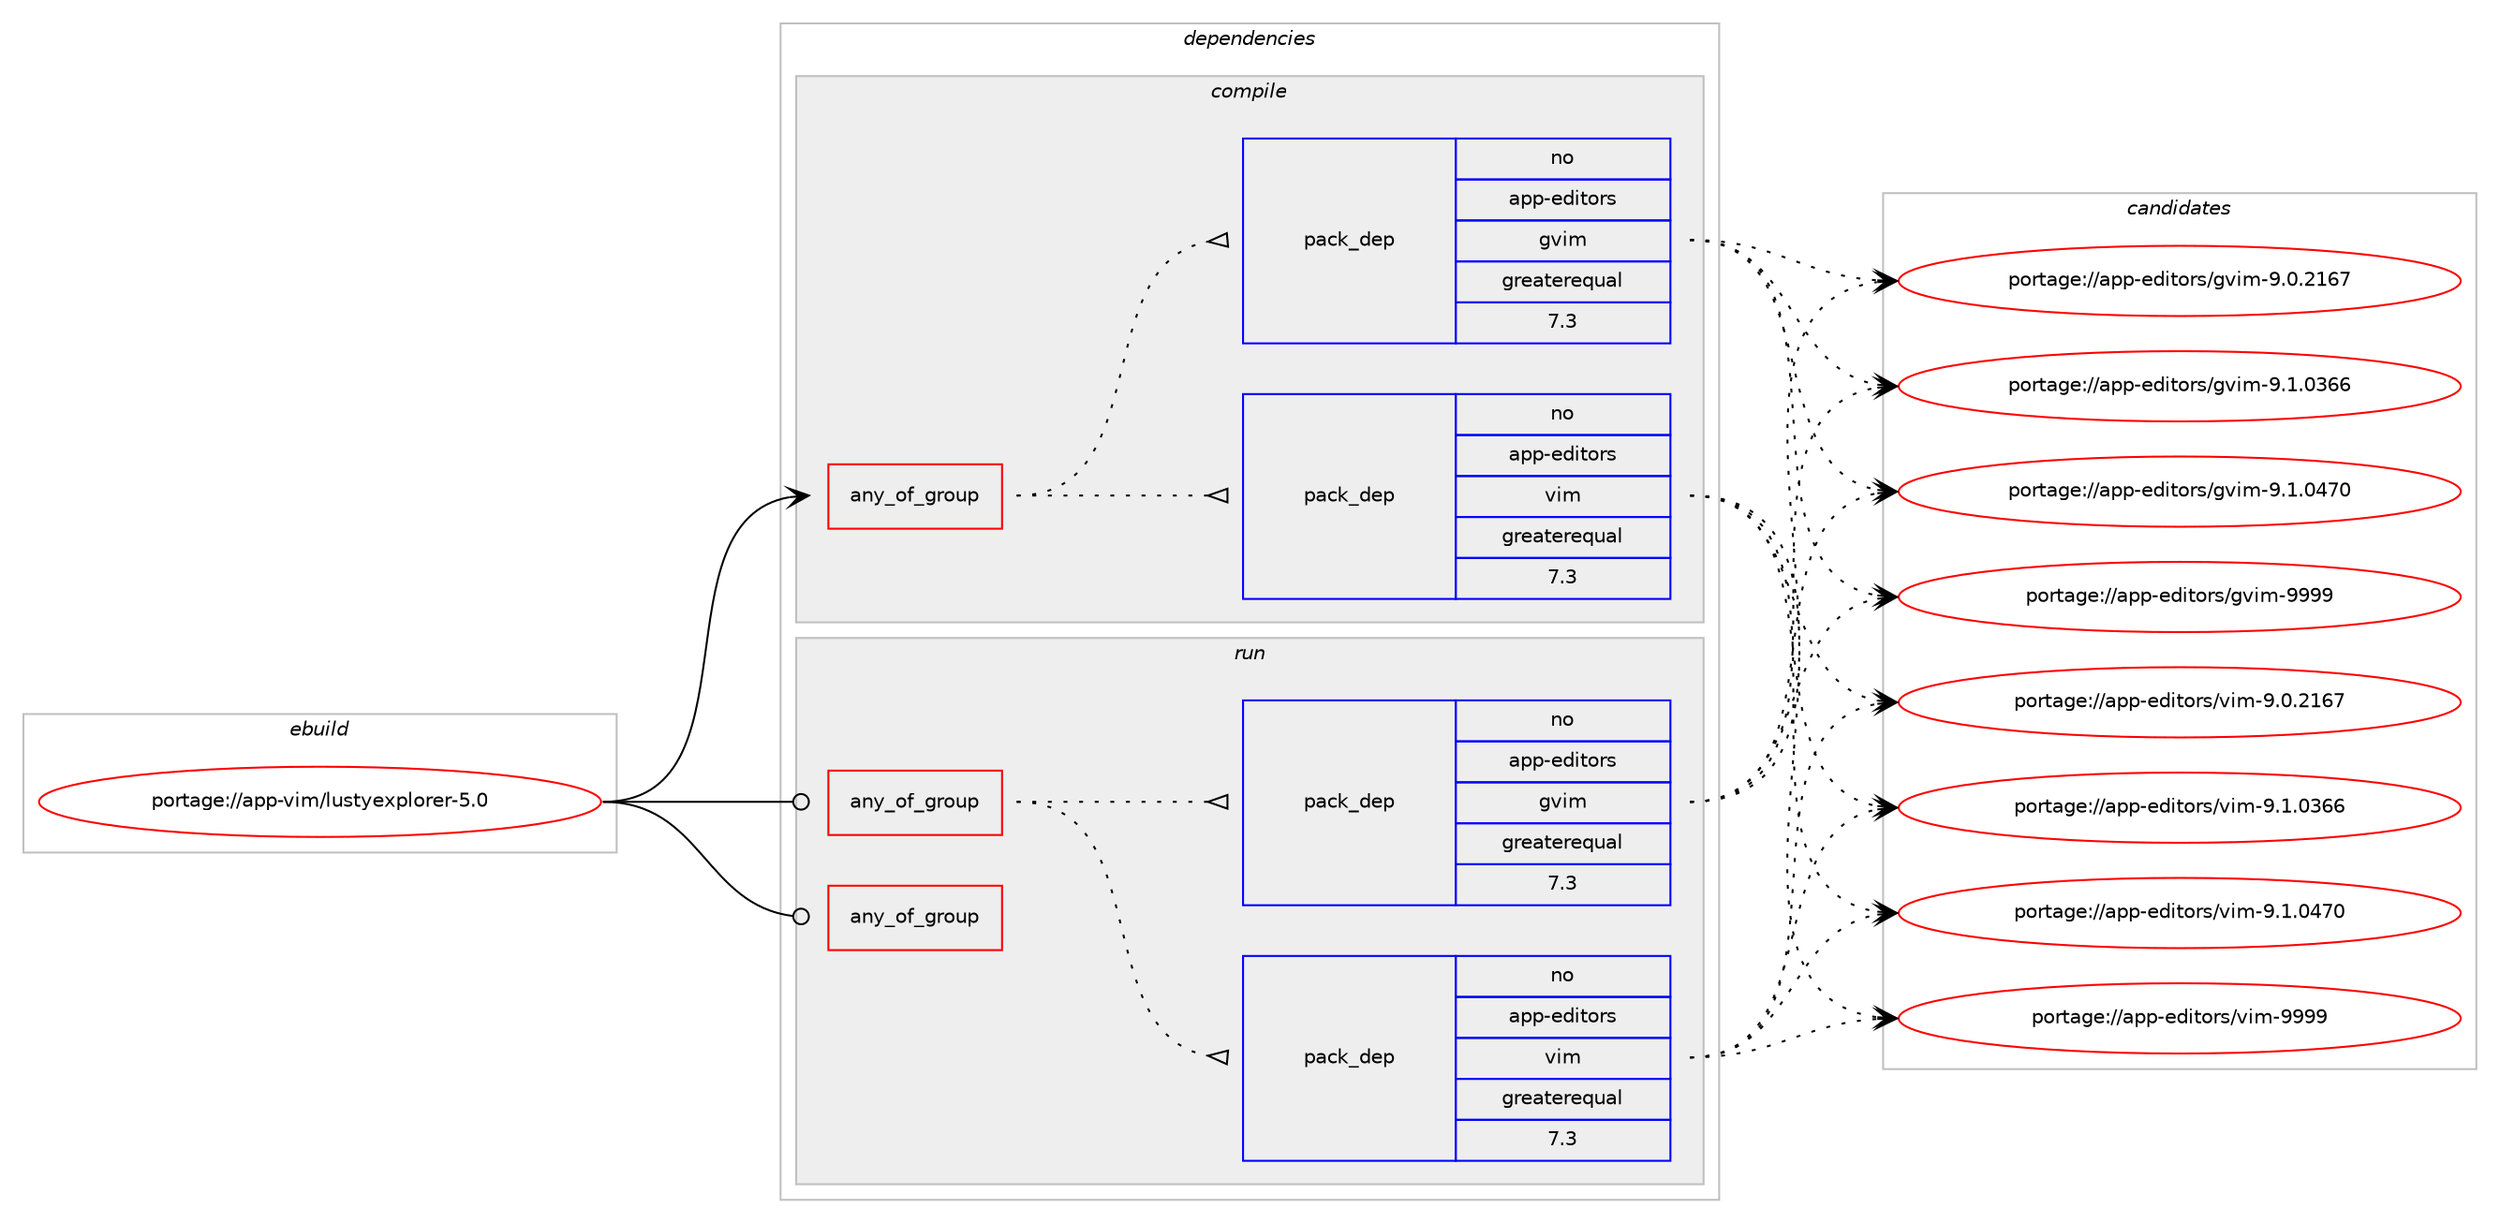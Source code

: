digraph prolog {

# *************
# Graph options
# *************

newrank=true;
concentrate=true;
compound=true;
graph [rankdir=LR,fontname=Helvetica,fontsize=10,ranksep=1.5];#, ranksep=2.5, nodesep=0.2];
edge  [arrowhead=vee];
node  [fontname=Helvetica,fontsize=10];

# **********
# The ebuild
# **********

subgraph cluster_leftcol {
color=gray;
rank=same;
label=<<i>ebuild</i>>;
id [label="portage://app-vim/lustyexplorer-5.0", color=red, width=4, href="../app-vim/lustyexplorer-5.0.svg"];
}

# ****************
# The dependencies
# ****************

subgraph cluster_midcol {
color=gray;
label=<<i>dependencies</i>>;
subgraph cluster_compile {
fillcolor="#eeeeee";
style=filled;
label=<<i>compile</i>>;
subgraph any622 {
dependency28002 [label=<<TABLE BORDER="0" CELLBORDER="1" CELLSPACING="0" CELLPADDING="4"><TR><TD CELLPADDING="10">any_of_group</TD></TR></TABLE>>, shape=none, color=red];subgraph pack11389 {
dependency28003 [label=<<TABLE BORDER="0" CELLBORDER="1" CELLSPACING="0" CELLPADDING="4" WIDTH="220"><TR><TD ROWSPAN="6" CELLPADDING="30">pack_dep</TD></TR><TR><TD WIDTH="110">no</TD></TR><TR><TD>app-editors</TD></TR><TR><TD>vim</TD></TR><TR><TD>greaterequal</TD></TR><TR><TD>7.3</TD></TR></TABLE>>, shape=none, color=blue];
}
dependency28002:e -> dependency28003:w [weight=20,style="dotted",arrowhead="oinv"];
subgraph pack11390 {
dependency28004 [label=<<TABLE BORDER="0" CELLBORDER="1" CELLSPACING="0" CELLPADDING="4" WIDTH="220"><TR><TD ROWSPAN="6" CELLPADDING="30">pack_dep</TD></TR><TR><TD WIDTH="110">no</TD></TR><TR><TD>app-editors</TD></TR><TR><TD>gvim</TD></TR><TR><TD>greaterequal</TD></TR><TR><TD>7.3</TD></TR></TABLE>>, shape=none, color=blue];
}
dependency28002:e -> dependency28004:w [weight=20,style="dotted",arrowhead="oinv"];
}
id:e -> dependency28002:w [weight=20,style="solid",arrowhead="vee"];
}
subgraph cluster_compileandrun {
fillcolor="#eeeeee";
style=filled;
label=<<i>compile and run</i>>;
}
subgraph cluster_run {
fillcolor="#eeeeee";
style=filled;
label=<<i>run</i>>;
subgraph any623 {
dependency28005 [label=<<TABLE BORDER="0" CELLBORDER="1" CELLSPACING="0" CELLPADDING="4"><TR><TD CELLPADDING="10">any_of_group</TD></TR></TABLE>>, shape=none, color=red];subgraph pack11391 {
dependency28006 [label=<<TABLE BORDER="0" CELLBORDER="1" CELLSPACING="0" CELLPADDING="4" WIDTH="220"><TR><TD ROWSPAN="6" CELLPADDING="30">pack_dep</TD></TR><TR><TD WIDTH="110">no</TD></TR><TR><TD>app-editors</TD></TR><TR><TD>vim</TD></TR><TR><TD>greaterequal</TD></TR><TR><TD>7.3</TD></TR></TABLE>>, shape=none, color=blue];
}
dependency28005:e -> dependency28006:w [weight=20,style="dotted",arrowhead="oinv"];
subgraph pack11392 {
dependency28007 [label=<<TABLE BORDER="0" CELLBORDER="1" CELLSPACING="0" CELLPADDING="4" WIDTH="220"><TR><TD ROWSPAN="6" CELLPADDING="30">pack_dep</TD></TR><TR><TD WIDTH="110">no</TD></TR><TR><TD>app-editors</TD></TR><TR><TD>gvim</TD></TR><TR><TD>greaterequal</TD></TR><TR><TD>7.3</TD></TR></TABLE>>, shape=none, color=blue];
}
dependency28005:e -> dependency28007:w [weight=20,style="dotted",arrowhead="oinv"];
}
id:e -> dependency28005:w [weight=20,style="solid",arrowhead="odot"];
subgraph any624 {
dependency28008 [label=<<TABLE BORDER="0" CELLBORDER="1" CELLSPACING="0" CELLPADDING="4"><TR><TD CELLPADDING="10">any_of_group</TD></TR></TABLE>>, shape=none, color=red];# *** BEGIN UNKNOWN DEPENDENCY TYPE (TODO) ***
# dependency28008 -> package_dependency(portage://app-vim/lustyexplorer-5.0,run,no,app-editors,vim,none,[,,],[],[use(enable(ruby),none)])
# *** END UNKNOWN DEPENDENCY TYPE (TODO) ***

# *** BEGIN UNKNOWN DEPENDENCY TYPE (TODO) ***
# dependency28008 -> package_dependency(portage://app-vim/lustyexplorer-5.0,run,no,app-editors,gvim,none,[,,],[],[use(enable(ruby),none)])
# *** END UNKNOWN DEPENDENCY TYPE (TODO) ***

}
id:e -> dependency28008:w [weight=20,style="solid",arrowhead="odot"];
}
}

# **************
# The candidates
# **************

subgraph cluster_choices {
rank=same;
color=gray;
label=<<i>candidates</i>>;

subgraph choice11389 {
color=black;
nodesep=1;
choice971121124510110010511611111411547118105109455746484650495455 [label="portage://app-editors/vim-9.0.2167", color=red, width=4,href="../app-editors/vim-9.0.2167.svg"];
choice971121124510110010511611111411547118105109455746494648515454 [label="portage://app-editors/vim-9.1.0366", color=red, width=4,href="../app-editors/vim-9.1.0366.svg"];
choice971121124510110010511611111411547118105109455746494648525548 [label="portage://app-editors/vim-9.1.0470", color=red, width=4,href="../app-editors/vim-9.1.0470.svg"];
choice9711211245101100105116111114115471181051094557575757 [label="portage://app-editors/vim-9999", color=red, width=4,href="../app-editors/vim-9999.svg"];
dependency28003:e -> choice971121124510110010511611111411547118105109455746484650495455:w [style=dotted,weight="100"];
dependency28003:e -> choice971121124510110010511611111411547118105109455746494648515454:w [style=dotted,weight="100"];
dependency28003:e -> choice971121124510110010511611111411547118105109455746494648525548:w [style=dotted,weight="100"];
dependency28003:e -> choice9711211245101100105116111114115471181051094557575757:w [style=dotted,weight="100"];
}
subgraph choice11390 {
color=black;
nodesep=1;
choice971121124510110010511611111411547103118105109455746484650495455 [label="portage://app-editors/gvim-9.0.2167", color=red, width=4,href="../app-editors/gvim-9.0.2167.svg"];
choice971121124510110010511611111411547103118105109455746494648515454 [label="portage://app-editors/gvim-9.1.0366", color=red, width=4,href="../app-editors/gvim-9.1.0366.svg"];
choice971121124510110010511611111411547103118105109455746494648525548 [label="portage://app-editors/gvim-9.1.0470", color=red, width=4,href="../app-editors/gvim-9.1.0470.svg"];
choice9711211245101100105116111114115471031181051094557575757 [label="portage://app-editors/gvim-9999", color=red, width=4,href="../app-editors/gvim-9999.svg"];
dependency28004:e -> choice971121124510110010511611111411547103118105109455746484650495455:w [style=dotted,weight="100"];
dependency28004:e -> choice971121124510110010511611111411547103118105109455746494648515454:w [style=dotted,weight="100"];
dependency28004:e -> choice971121124510110010511611111411547103118105109455746494648525548:w [style=dotted,weight="100"];
dependency28004:e -> choice9711211245101100105116111114115471031181051094557575757:w [style=dotted,weight="100"];
}
subgraph choice11391 {
color=black;
nodesep=1;
choice971121124510110010511611111411547118105109455746484650495455 [label="portage://app-editors/vim-9.0.2167", color=red, width=4,href="../app-editors/vim-9.0.2167.svg"];
choice971121124510110010511611111411547118105109455746494648515454 [label="portage://app-editors/vim-9.1.0366", color=red, width=4,href="../app-editors/vim-9.1.0366.svg"];
choice971121124510110010511611111411547118105109455746494648525548 [label="portage://app-editors/vim-9.1.0470", color=red, width=4,href="../app-editors/vim-9.1.0470.svg"];
choice9711211245101100105116111114115471181051094557575757 [label="portage://app-editors/vim-9999", color=red, width=4,href="../app-editors/vim-9999.svg"];
dependency28006:e -> choice971121124510110010511611111411547118105109455746484650495455:w [style=dotted,weight="100"];
dependency28006:e -> choice971121124510110010511611111411547118105109455746494648515454:w [style=dotted,weight="100"];
dependency28006:e -> choice971121124510110010511611111411547118105109455746494648525548:w [style=dotted,weight="100"];
dependency28006:e -> choice9711211245101100105116111114115471181051094557575757:w [style=dotted,weight="100"];
}
subgraph choice11392 {
color=black;
nodesep=1;
choice971121124510110010511611111411547103118105109455746484650495455 [label="portage://app-editors/gvim-9.0.2167", color=red, width=4,href="../app-editors/gvim-9.0.2167.svg"];
choice971121124510110010511611111411547103118105109455746494648515454 [label="portage://app-editors/gvim-9.1.0366", color=red, width=4,href="../app-editors/gvim-9.1.0366.svg"];
choice971121124510110010511611111411547103118105109455746494648525548 [label="portage://app-editors/gvim-9.1.0470", color=red, width=4,href="../app-editors/gvim-9.1.0470.svg"];
choice9711211245101100105116111114115471031181051094557575757 [label="portage://app-editors/gvim-9999", color=red, width=4,href="../app-editors/gvim-9999.svg"];
dependency28007:e -> choice971121124510110010511611111411547103118105109455746484650495455:w [style=dotted,weight="100"];
dependency28007:e -> choice971121124510110010511611111411547103118105109455746494648515454:w [style=dotted,weight="100"];
dependency28007:e -> choice971121124510110010511611111411547103118105109455746494648525548:w [style=dotted,weight="100"];
dependency28007:e -> choice9711211245101100105116111114115471031181051094557575757:w [style=dotted,weight="100"];
}
}

}

